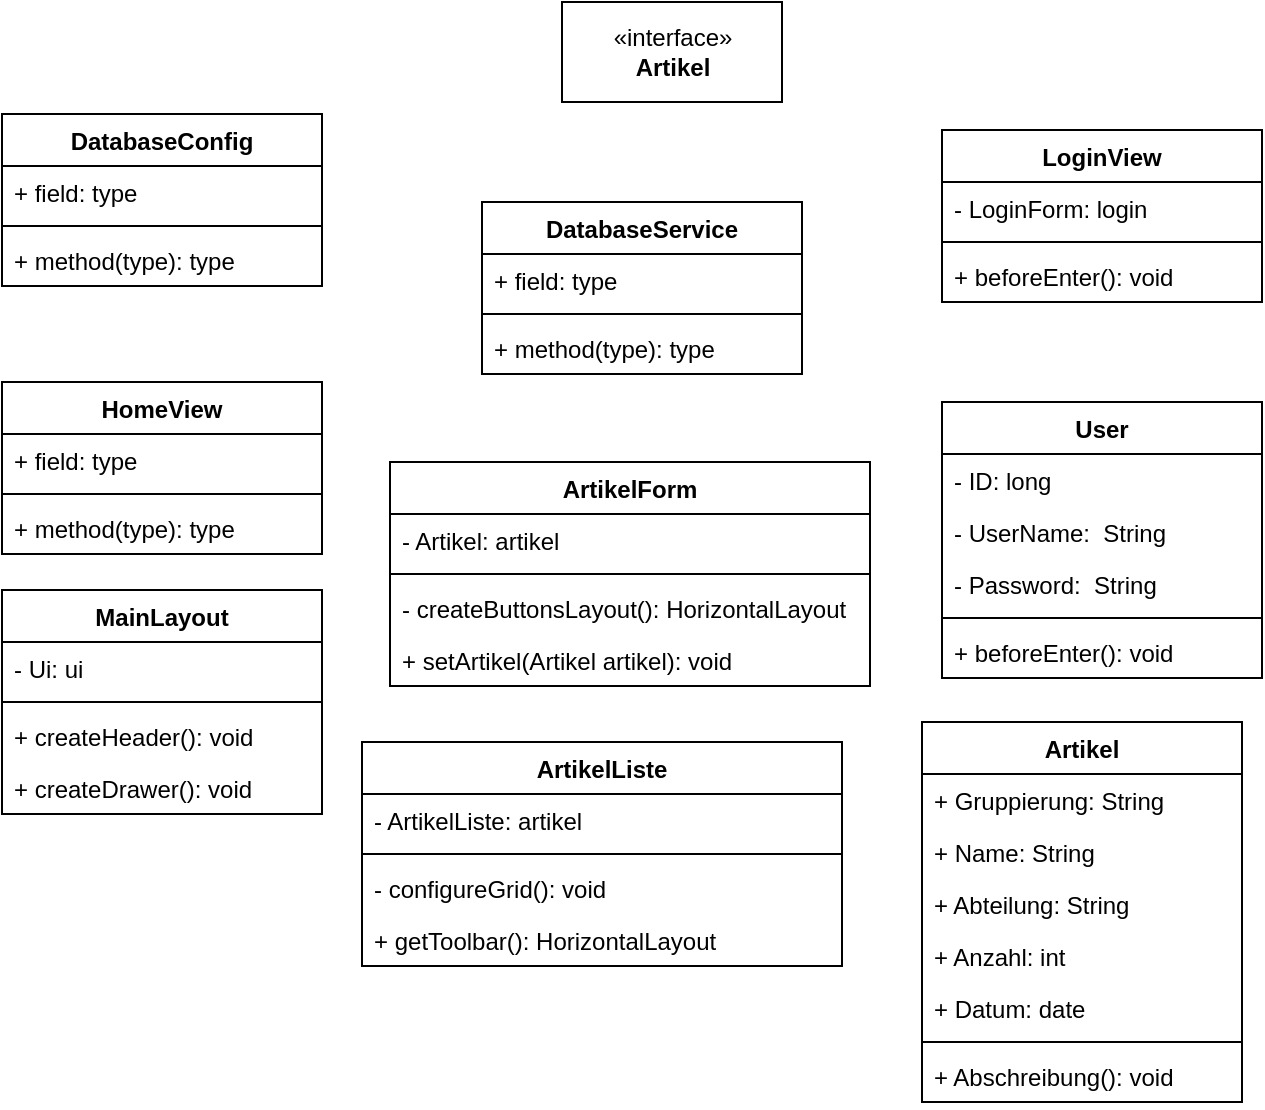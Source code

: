 <mxfile version="16.2.4" type="device"><diagram id="JK1bCWv3sO-GalwJ4SKU" name="Page-1"><mxGraphModel dx="1426" dy="825" grid="1" gridSize="10" guides="1" tooltips="1" connect="1" arrows="1" fold="1" page="1" pageScale="1" pageWidth="827" pageHeight="1169" math="0" shadow="0"><root><mxCell id="0"/><mxCell id="1" parent="0"/><mxCell id="dpx9zj4S5eDOiPECrAbD-18" value="«interface»&lt;br&gt;&lt;b&gt;Artikel&lt;/b&gt;" style="html=1;" parent="1" vertex="1"><mxGeometry x="380" y="40" width="110" height="50" as="geometry"/></mxCell><mxCell id="dpx9zj4S5eDOiPECrAbD-47" value="LoginView" style="swimlane;fontStyle=1;align=center;verticalAlign=top;childLayout=stackLayout;horizontal=1;startSize=26;horizontalStack=0;resizeParent=1;resizeParentMax=0;resizeLast=0;collapsible=1;marginBottom=0;" parent="1" vertex="1"><mxGeometry x="570" y="104" width="160" height="86" as="geometry"/></mxCell><mxCell id="dpx9zj4S5eDOiPECrAbD-48" value="- LoginForm: login" style="text;strokeColor=none;fillColor=none;align=left;verticalAlign=top;spacingLeft=4;spacingRight=4;overflow=hidden;rotatable=0;points=[[0,0.5],[1,0.5]];portConstraint=eastwest;" parent="dpx9zj4S5eDOiPECrAbD-47" vertex="1"><mxGeometry y="26" width="160" height="26" as="geometry"/></mxCell><mxCell id="dpx9zj4S5eDOiPECrAbD-49" value="" style="line;strokeWidth=1;fillColor=none;align=left;verticalAlign=middle;spacingTop=-1;spacingLeft=3;spacingRight=3;rotatable=0;labelPosition=right;points=[];portConstraint=eastwest;" parent="dpx9zj4S5eDOiPECrAbD-47" vertex="1"><mxGeometry y="52" width="160" height="8" as="geometry"/></mxCell><mxCell id="dpx9zj4S5eDOiPECrAbD-50" value="+ beforeEnter(): void" style="text;strokeColor=none;fillColor=none;align=left;verticalAlign=top;spacingLeft=4;spacingRight=4;overflow=hidden;rotatable=0;points=[[0,0.5],[1,0.5]];portConstraint=eastwest;" parent="dpx9zj4S5eDOiPECrAbD-47" vertex="1"><mxGeometry y="60" width="160" height="26" as="geometry"/></mxCell><mxCell id="dpx9zj4S5eDOiPECrAbD-51" value="Artikel" style="swimlane;fontStyle=1;align=center;verticalAlign=top;childLayout=stackLayout;horizontal=1;startSize=26;horizontalStack=0;resizeParent=1;resizeParentMax=0;resizeLast=0;collapsible=1;marginBottom=0;" parent="1" vertex="1"><mxGeometry x="560" y="400" width="160" height="190" as="geometry"/></mxCell><mxCell id="dpx9zj4S5eDOiPECrAbD-52" value="+ Gruppierung: String" style="text;strokeColor=none;fillColor=none;align=left;verticalAlign=top;spacingLeft=4;spacingRight=4;overflow=hidden;rotatable=0;points=[[0,0.5],[1,0.5]];portConstraint=eastwest;" parent="dpx9zj4S5eDOiPECrAbD-51" vertex="1"><mxGeometry y="26" width="160" height="26" as="geometry"/></mxCell><mxCell id="dpx9zj4S5eDOiPECrAbD-75" value="+ Name: String" style="text;strokeColor=none;fillColor=none;align=left;verticalAlign=top;spacingLeft=4;spacingRight=4;overflow=hidden;rotatable=0;points=[[0,0.5],[1,0.5]];portConstraint=eastwest;" parent="dpx9zj4S5eDOiPECrAbD-51" vertex="1"><mxGeometry y="52" width="160" height="26" as="geometry"/></mxCell><mxCell id="dpx9zj4S5eDOiPECrAbD-76" value="+ Abteilung: String" style="text;strokeColor=none;fillColor=none;align=left;verticalAlign=top;spacingLeft=4;spacingRight=4;overflow=hidden;rotatable=0;points=[[0,0.5],[1,0.5]];portConstraint=eastwest;" parent="dpx9zj4S5eDOiPECrAbD-51" vertex="1"><mxGeometry y="78" width="160" height="26" as="geometry"/></mxCell><mxCell id="dpx9zj4S5eDOiPECrAbD-77" value="+ Anzahl: int" style="text;strokeColor=none;fillColor=none;align=left;verticalAlign=top;spacingLeft=4;spacingRight=4;overflow=hidden;rotatable=0;points=[[0,0.5],[1,0.5]];portConstraint=eastwest;" parent="dpx9zj4S5eDOiPECrAbD-51" vertex="1"><mxGeometry y="104" width="160" height="26" as="geometry"/></mxCell><mxCell id="dpx9zj4S5eDOiPECrAbD-79" value="+ Datum: date" style="text;strokeColor=none;fillColor=none;align=left;verticalAlign=top;spacingLeft=4;spacingRight=4;overflow=hidden;rotatable=0;points=[[0,0.5],[1,0.5]];portConstraint=eastwest;" parent="dpx9zj4S5eDOiPECrAbD-51" vertex="1"><mxGeometry y="130" width="160" height="26" as="geometry"/></mxCell><mxCell id="dpx9zj4S5eDOiPECrAbD-53" value="" style="line;strokeWidth=1;fillColor=none;align=left;verticalAlign=middle;spacingTop=-1;spacingLeft=3;spacingRight=3;rotatable=0;labelPosition=right;points=[];portConstraint=eastwest;" parent="dpx9zj4S5eDOiPECrAbD-51" vertex="1"><mxGeometry y="156" width="160" height="8" as="geometry"/></mxCell><mxCell id="dpx9zj4S5eDOiPECrAbD-54" value="+ Abschreibung(): void" style="text;strokeColor=none;fillColor=none;align=left;verticalAlign=top;spacingLeft=4;spacingRight=4;overflow=hidden;rotatable=0;points=[[0,0.5],[1,0.5]];portConstraint=eastwest;" parent="dpx9zj4S5eDOiPECrAbD-51" vertex="1"><mxGeometry y="164" width="160" height="26" as="geometry"/></mxCell><mxCell id="dpx9zj4S5eDOiPECrAbD-55" value="DatabaseConfig" style="swimlane;fontStyle=1;align=center;verticalAlign=top;childLayout=stackLayout;horizontal=1;startSize=26;horizontalStack=0;resizeParent=1;resizeParentMax=0;resizeLast=0;collapsible=1;marginBottom=0;" parent="1" vertex="1"><mxGeometry x="100" y="96" width="160" height="86" as="geometry"/></mxCell><mxCell id="dpx9zj4S5eDOiPECrAbD-56" value="+ field: type" style="text;strokeColor=none;fillColor=none;align=left;verticalAlign=top;spacingLeft=4;spacingRight=4;overflow=hidden;rotatable=0;points=[[0,0.5],[1,0.5]];portConstraint=eastwest;" parent="dpx9zj4S5eDOiPECrAbD-55" vertex="1"><mxGeometry y="26" width="160" height="26" as="geometry"/></mxCell><mxCell id="dpx9zj4S5eDOiPECrAbD-57" value="" style="line;strokeWidth=1;fillColor=none;align=left;verticalAlign=middle;spacingTop=-1;spacingLeft=3;spacingRight=3;rotatable=0;labelPosition=right;points=[];portConstraint=eastwest;" parent="dpx9zj4S5eDOiPECrAbD-55" vertex="1"><mxGeometry y="52" width="160" height="8" as="geometry"/></mxCell><mxCell id="dpx9zj4S5eDOiPECrAbD-58" value="+ method(type): type" style="text;strokeColor=none;fillColor=none;align=left;verticalAlign=top;spacingLeft=4;spacingRight=4;overflow=hidden;rotatable=0;points=[[0,0.5],[1,0.5]];portConstraint=eastwest;" parent="dpx9zj4S5eDOiPECrAbD-55" vertex="1"><mxGeometry y="60" width="160" height="26" as="geometry"/></mxCell><mxCell id="dpx9zj4S5eDOiPECrAbD-59" value="MainLayout&#10;" style="swimlane;fontStyle=1;align=center;verticalAlign=top;childLayout=stackLayout;horizontal=1;startSize=26;horizontalStack=0;resizeParent=1;resizeParentMax=0;resizeLast=0;collapsible=1;marginBottom=0;" parent="1" vertex="1"><mxGeometry x="100" y="334" width="160" height="112" as="geometry"/></mxCell><mxCell id="dpx9zj4S5eDOiPECrAbD-60" value="- Ui: ui" style="text;strokeColor=none;fillColor=none;align=left;verticalAlign=top;spacingLeft=4;spacingRight=4;overflow=hidden;rotatable=0;points=[[0,0.5],[1,0.5]];portConstraint=eastwest;" parent="dpx9zj4S5eDOiPECrAbD-59" vertex="1"><mxGeometry y="26" width="160" height="26" as="geometry"/></mxCell><mxCell id="dpx9zj4S5eDOiPECrAbD-61" value="" style="line;strokeWidth=1;fillColor=none;align=left;verticalAlign=middle;spacingTop=-1;spacingLeft=3;spacingRight=3;rotatable=0;labelPosition=right;points=[];portConstraint=eastwest;" parent="dpx9zj4S5eDOiPECrAbD-59" vertex="1"><mxGeometry y="52" width="160" height="8" as="geometry"/></mxCell><mxCell id="dpx9zj4S5eDOiPECrAbD-62" value="+ createHeader(): void" style="text;strokeColor=none;fillColor=none;align=left;verticalAlign=top;spacingLeft=4;spacingRight=4;overflow=hidden;rotatable=0;points=[[0,0.5],[1,0.5]];portConstraint=eastwest;" parent="dpx9zj4S5eDOiPECrAbD-59" vertex="1"><mxGeometry y="60" width="160" height="26" as="geometry"/></mxCell><mxCell id="dpx9zj4S5eDOiPECrAbD-80" value="+ createDrawer(): void" style="text;strokeColor=none;fillColor=none;align=left;verticalAlign=top;spacingLeft=4;spacingRight=4;overflow=hidden;rotatable=0;points=[[0,0.5],[1,0.5]];portConstraint=eastwest;" parent="dpx9zj4S5eDOiPECrAbD-59" vertex="1"><mxGeometry y="86" width="160" height="26" as="geometry"/></mxCell><mxCell id="dpx9zj4S5eDOiPECrAbD-67" value="HomeView" style="swimlane;fontStyle=1;align=center;verticalAlign=top;childLayout=stackLayout;horizontal=1;startSize=26;horizontalStack=0;resizeParent=1;resizeParentMax=0;resizeLast=0;collapsible=1;marginBottom=0;" parent="1" vertex="1"><mxGeometry x="100" y="230" width="160" height="86" as="geometry"/></mxCell><mxCell id="dpx9zj4S5eDOiPECrAbD-68" value="+ field: type" style="text;strokeColor=none;fillColor=none;align=left;verticalAlign=top;spacingLeft=4;spacingRight=4;overflow=hidden;rotatable=0;points=[[0,0.5],[1,0.5]];portConstraint=eastwest;" parent="dpx9zj4S5eDOiPECrAbD-67" vertex="1"><mxGeometry y="26" width="160" height="26" as="geometry"/></mxCell><mxCell id="dpx9zj4S5eDOiPECrAbD-69" value="" style="line;strokeWidth=1;fillColor=none;align=left;verticalAlign=middle;spacingTop=-1;spacingLeft=3;spacingRight=3;rotatable=0;labelPosition=right;points=[];portConstraint=eastwest;" parent="dpx9zj4S5eDOiPECrAbD-67" vertex="1"><mxGeometry y="52" width="160" height="8" as="geometry"/></mxCell><mxCell id="dpx9zj4S5eDOiPECrAbD-70" value="+ method(type): type" style="text;strokeColor=none;fillColor=none;align=left;verticalAlign=top;spacingLeft=4;spacingRight=4;overflow=hidden;rotatable=0;points=[[0,0.5],[1,0.5]];portConstraint=eastwest;" parent="dpx9zj4S5eDOiPECrAbD-67" vertex="1"><mxGeometry y="60" width="160" height="26" as="geometry"/></mxCell><mxCell id="dpx9zj4S5eDOiPECrAbD-71" value="DatabaseService" style="swimlane;fontStyle=1;align=center;verticalAlign=top;childLayout=stackLayout;horizontal=1;startSize=26;horizontalStack=0;resizeParent=1;resizeParentMax=0;resizeLast=0;collapsible=1;marginBottom=0;" parent="1" vertex="1"><mxGeometry x="340" y="140" width="160" height="86" as="geometry"/></mxCell><mxCell id="dpx9zj4S5eDOiPECrAbD-72" value="+ field: type" style="text;strokeColor=none;fillColor=none;align=left;verticalAlign=top;spacingLeft=4;spacingRight=4;overflow=hidden;rotatable=0;points=[[0,0.5],[1,0.5]];portConstraint=eastwest;" parent="dpx9zj4S5eDOiPECrAbD-71" vertex="1"><mxGeometry y="26" width="160" height="26" as="geometry"/></mxCell><mxCell id="dpx9zj4S5eDOiPECrAbD-73" value="" style="line;strokeWidth=1;fillColor=none;align=left;verticalAlign=middle;spacingTop=-1;spacingLeft=3;spacingRight=3;rotatable=0;labelPosition=right;points=[];portConstraint=eastwest;" parent="dpx9zj4S5eDOiPECrAbD-71" vertex="1"><mxGeometry y="52" width="160" height="8" as="geometry"/></mxCell><mxCell id="dpx9zj4S5eDOiPECrAbD-74" value="+ method(type): type" style="text;strokeColor=none;fillColor=none;align=left;verticalAlign=top;spacingLeft=4;spacingRight=4;overflow=hidden;rotatable=0;points=[[0,0.5],[1,0.5]];portConstraint=eastwest;" parent="dpx9zj4S5eDOiPECrAbD-71" vertex="1"><mxGeometry y="60" width="160" height="26" as="geometry"/></mxCell><mxCell id="dpx9zj4S5eDOiPECrAbD-85" value="ArtikelForm" style="swimlane;fontStyle=1;align=center;verticalAlign=top;childLayout=stackLayout;horizontal=1;startSize=26;horizontalStack=0;resizeParent=1;resizeParentMax=0;resizeLast=0;collapsible=1;marginBottom=0;" parent="1" vertex="1"><mxGeometry x="294" y="270" width="240" height="112" as="geometry"/></mxCell><mxCell id="dpx9zj4S5eDOiPECrAbD-86" value="- Artikel: artikel" style="text;strokeColor=none;fillColor=none;align=left;verticalAlign=top;spacingLeft=4;spacingRight=4;overflow=hidden;rotatable=0;points=[[0,0.5],[1,0.5]];portConstraint=eastwest;" parent="dpx9zj4S5eDOiPECrAbD-85" vertex="1"><mxGeometry y="26" width="240" height="26" as="geometry"/></mxCell><mxCell id="dpx9zj4S5eDOiPECrAbD-87" value="" style="line;strokeWidth=1;fillColor=none;align=left;verticalAlign=middle;spacingTop=-1;spacingLeft=3;spacingRight=3;rotatable=0;labelPosition=right;points=[];portConstraint=eastwest;" parent="dpx9zj4S5eDOiPECrAbD-85" vertex="1"><mxGeometry y="52" width="240" height="8" as="geometry"/></mxCell><mxCell id="dpx9zj4S5eDOiPECrAbD-88" value="- createButtonsLayout(): HorizontalLayout" style="text;strokeColor=none;fillColor=none;align=left;verticalAlign=top;spacingLeft=4;spacingRight=4;overflow=hidden;rotatable=0;points=[[0,0.5],[1,0.5]];portConstraint=eastwest;" parent="dpx9zj4S5eDOiPECrAbD-85" vertex="1"><mxGeometry y="60" width="240" height="26" as="geometry"/></mxCell><mxCell id="dpx9zj4S5eDOiPECrAbD-91" value="+ setArtikel(Artikel artikel): void" style="text;strokeColor=none;fillColor=none;align=left;verticalAlign=top;spacingLeft=4;spacingRight=4;overflow=hidden;rotatable=0;points=[[0,0.5],[1,0.5]];portConstraint=eastwest;" parent="dpx9zj4S5eDOiPECrAbD-85" vertex="1"><mxGeometry y="86" width="240" height="26" as="geometry"/></mxCell><mxCell id="ngp0wAnZCHWu4Mk-oeTr-2" value="ArtikelListe" style="swimlane;fontStyle=1;align=center;verticalAlign=top;childLayout=stackLayout;horizontal=1;startSize=26;horizontalStack=0;resizeParent=1;resizeParentMax=0;resizeLast=0;collapsible=1;marginBottom=0;" vertex="1" parent="1"><mxGeometry x="280" y="410" width="240" height="112" as="geometry"/></mxCell><mxCell id="ngp0wAnZCHWu4Mk-oeTr-3" value="- ArtikelListe: artikel" style="text;strokeColor=none;fillColor=none;align=left;verticalAlign=top;spacingLeft=4;spacingRight=4;overflow=hidden;rotatable=0;points=[[0,0.5],[1,0.5]];portConstraint=eastwest;" vertex="1" parent="ngp0wAnZCHWu4Mk-oeTr-2"><mxGeometry y="26" width="240" height="26" as="geometry"/></mxCell><mxCell id="ngp0wAnZCHWu4Mk-oeTr-4" value="" style="line;strokeWidth=1;fillColor=none;align=left;verticalAlign=middle;spacingTop=-1;spacingLeft=3;spacingRight=3;rotatable=0;labelPosition=right;points=[];portConstraint=eastwest;" vertex="1" parent="ngp0wAnZCHWu4Mk-oeTr-2"><mxGeometry y="52" width="240" height="8" as="geometry"/></mxCell><mxCell id="ngp0wAnZCHWu4Mk-oeTr-5" value="- configureGrid(): void" style="text;strokeColor=none;fillColor=none;align=left;verticalAlign=top;spacingLeft=4;spacingRight=4;overflow=hidden;rotatable=0;points=[[0,0.5],[1,0.5]];portConstraint=eastwest;" vertex="1" parent="ngp0wAnZCHWu4Mk-oeTr-2"><mxGeometry y="60" width="240" height="26" as="geometry"/></mxCell><mxCell id="ngp0wAnZCHWu4Mk-oeTr-6" value="+ getToolbar(): HorizontalLayout" style="text;strokeColor=none;fillColor=none;align=left;verticalAlign=top;spacingLeft=4;spacingRight=4;overflow=hidden;rotatable=0;points=[[0,0.5],[1,0.5]];portConstraint=eastwest;" vertex="1" parent="ngp0wAnZCHWu4Mk-oeTr-2"><mxGeometry y="86" width="240" height="26" as="geometry"/></mxCell><mxCell id="ngp0wAnZCHWu4Mk-oeTr-8" value="User" style="swimlane;fontStyle=1;align=center;verticalAlign=top;childLayout=stackLayout;horizontal=1;startSize=26;horizontalStack=0;resizeParent=1;resizeParentMax=0;resizeLast=0;collapsible=1;marginBottom=0;" vertex="1" parent="1"><mxGeometry x="570" y="240" width="160" height="138" as="geometry"/></mxCell><mxCell id="ngp0wAnZCHWu4Mk-oeTr-9" value="- ID: long" style="text;strokeColor=none;fillColor=none;align=left;verticalAlign=top;spacingLeft=4;spacingRight=4;overflow=hidden;rotatable=0;points=[[0,0.5],[1,0.5]];portConstraint=eastwest;" vertex="1" parent="ngp0wAnZCHWu4Mk-oeTr-8"><mxGeometry y="26" width="160" height="26" as="geometry"/></mxCell><mxCell id="ngp0wAnZCHWu4Mk-oeTr-12" value="- UserName:  String" style="text;strokeColor=none;fillColor=none;align=left;verticalAlign=top;spacingLeft=4;spacingRight=4;overflow=hidden;rotatable=0;points=[[0,0.5],[1,0.5]];portConstraint=eastwest;" vertex="1" parent="ngp0wAnZCHWu4Mk-oeTr-8"><mxGeometry y="52" width="160" height="26" as="geometry"/></mxCell><mxCell id="ngp0wAnZCHWu4Mk-oeTr-13" value="- Password:  String" style="text;strokeColor=none;fillColor=none;align=left;verticalAlign=top;spacingLeft=4;spacingRight=4;overflow=hidden;rotatable=0;points=[[0,0.5],[1,0.5]];portConstraint=eastwest;" vertex="1" parent="ngp0wAnZCHWu4Mk-oeTr-8"><mxGeometry y="78" width="160" height="26" as="geometry"/></mxCell><mxCell id="ngp0wAnZCHWu4Mk-oeTr-10" value="" style="line;strokeWidth=1;fillColor=none;align=left;verticalAlign=middle;spacingTop=-1;spacingLeft=3;spacingRight=3;rotatable=0;labelPosition=right;points=[];portConstraint=eastwest;" vertex="1" parent="ngp0wAnZCHWu4Mk-oeTr-8"><mxGeometry y="104" width="160" height="8" as="geometry"/></mxCell><mxCell id="ngp0wAnZCHWu4Mk-oeTr-11" value="+ beforeEnter(): void" style="text;strokeColor=none;fillColor=none;align=left;verticalAlign=top;spacingLeft=4;spacingRight=4;overflow=hidden;rotatable=0;points=[[0,0.5],[1,0.5]];portConstraint=eastwest;" vertex="1" parent="ngp0wAnZCHWu4Mk-oeTr-8"><mxGeometry y="112" width="160" height="26" as="geometry"/></mxCell></root></mxGraphModel></diagram></mxfile>